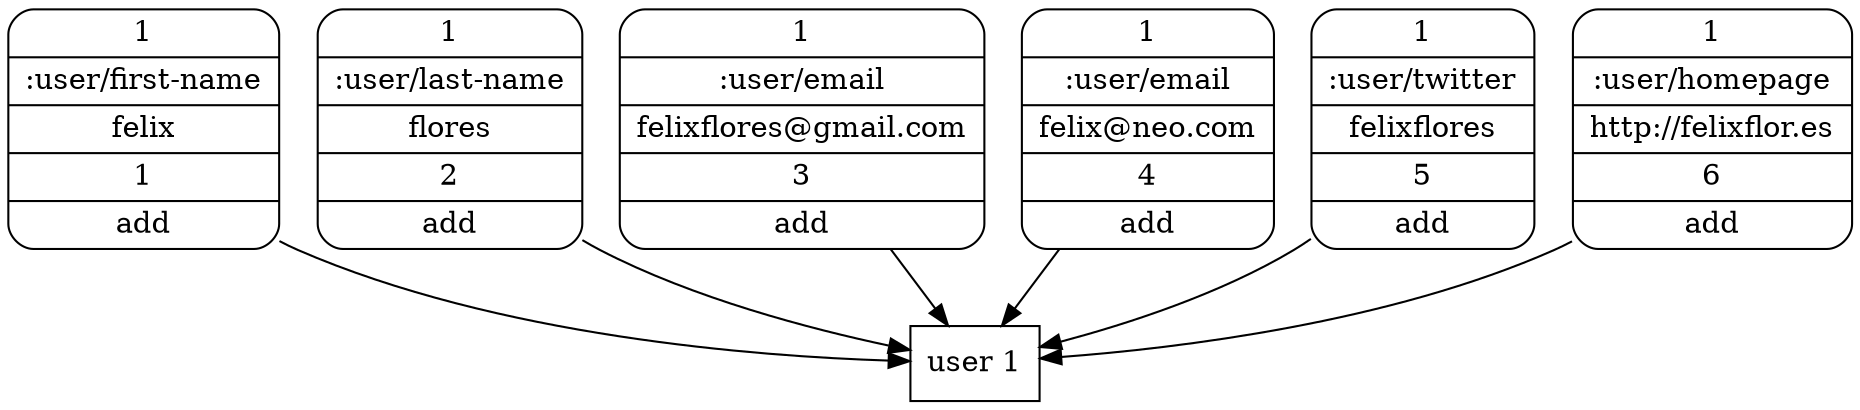 digraph Schema {
  node [shape=record]
  "first-name" [label="{ 1 | :user/first-name | felix | 1 | add }" shape=Mrecord]
  "last-name" [label="{ 1 | :user/last-name | flores | 2 | add }" shape=Mrecord]
  email_0 [label="{ 1 | :user/email | felixflores@gmail.com | 3 | add }" shape=Mrecord]
  email_1 [label="{ 1 | :user/email | felix@neo.com | 4 | add }" shape=Mrecord]
  twitter [label="{ 1 | :user/twitter | felixflores | 5 | add }" shape=Mrecord]
  homepage [label="{ 1 | :user/homepage | http://felixflor.es | 6 | add }" shape=Mrecord]

  "first-name" -> "user 1"
  "last-name" -> "user 1"
  email_0 -> "user 1"
  email_1 -> "user 1"
  twitter -> "user 1"
  homepage -> "user 1"
}



